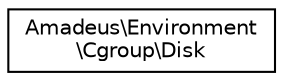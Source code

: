 digraph "Graphical Class Hierarchy"
{
  edge [fontname="Helvetica",fontsize="10",labelfontname="Helvetica",labelfontsize="10"];
  node [fontname="Helvetica",fontsize="10",shape=record];
  rankdir="LR";
  Node0 [label="Amadeus\\Environment\l\\Cgroup\\Disk",height=0.2,width=0.4,color="black", fillcolor="white", style="filled",URL="$classAmadeus_1_1Environment_1_1Cgroup_1_1Disk.html"];
}
